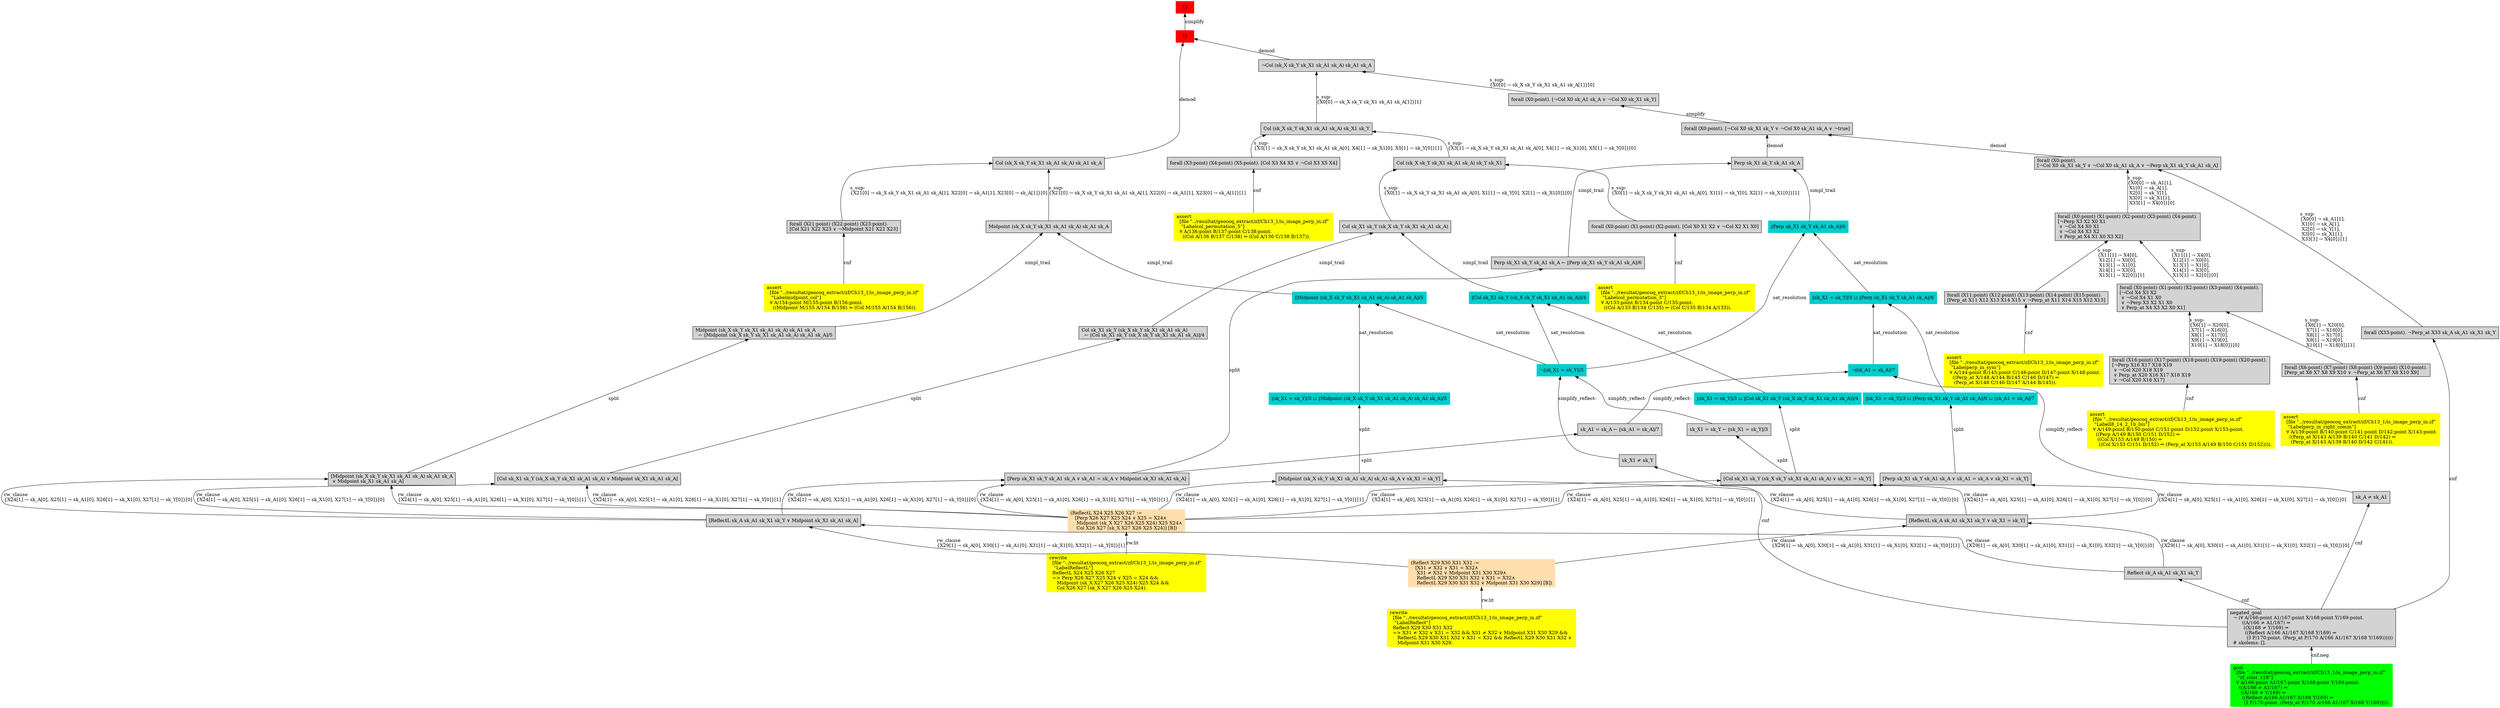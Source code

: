 digraph "unsat_graph" {
  vertex_0 [color=red, label="[]", shape=box, style=filled];
  vertex_0 -> vertex_1 [label="simplify", dir="back"];
  vertex_1 [color=red, label="[]", shape=box, style=filled];
  vertex_1 -> vertex_2 [label="demod", dir="back"];
  vertex_2 [shape=box, label="Col (sk_X sk_Y sk_X1 sk_A1 sk_A) sk_A1 sk_A\l", style=filled];
  vertex_2 -> vertex_3 [label="s_sup-\l\{X21[0] → sk_X sk_Y sk_X1 sk_A1 sk_A[1], X22[0] → sk_A1[1], X23[0] → sk_A[1]\}[0]\l", dir="back"];
  vertex_3 [shape=box, label="forall (X21:point) (X22:point) (X23:point).\l[Col X21 X22 X23 ∨ ¬Midpoint X21 X22 X23]\l", style=filled];
  vertex_3 -> vertex_4 [label="cnf", dir="back"];
  vertex_4 [color=yellow, shape=box, label="assert\l  [file \"../resultat/geocoq_extract/zf/Ch13_1/is_image_perp_in.zf\" \l   \"Labelmidpoint_col\"]\l  ∀ A/154:point M/155:point B/156:point.\l    ((Midpoint M/155 A/154 B/156) ⇒ (Col M/155 A/154 B/156)).\l", style=filled];
  vertex_2 -> vertex_5 [label="s_sup-\l\{X21[0] → sk_X sk_Y sk_X1 sk_A1 sk_A[1], X22[0] → sk_A1[1], X23[0] → sk_A[1]\}[1]\l", dir="back"];
  vertex_5 [shape=box, label="Midpoint (sk_X sk_Y sk_X1 sk_A1 sk_A) sk_A1 sk_A\l", style=filled];
  vertex_5 -> vertex_6 [label="simpl_trail", dir="back"];
  vertex_6 [color=cyan3, shape=box, label="⟦Midpoint (sk_X sk_Y sk_X1 sk_A1 sk_A) sk_A1 sk_A⟧/5\l", style=filled];
  vertex_6 -> vertex_7 [label="sat_resolution", dir="back"];
  vertex_7 [color=cyan3, shape=box, label="¬⟦sk_X1 = sk_Y⟧/3\l", style=filled];
  vertex_7 -> vertex_8 [label="simplify_reflect-", dir="back"];
  vertex_8 [shape=box, label="sk_X1 ≠ sk_Y\l", style=filled];
  vertex_8 -> vertex_9 [label="cnf", dir="back"];
  vertex_9 [shape=box, label="negated_goal\l  ¬ (∀ A/166:point A1/167:point X/168:point Y/169:point.\l        ((A/166 ≠ A1/167) ⇒\l         ((X/168 ≠ Y/169) ⇒\l          ((Reflect A/166 A1/167 X/168 Y/169) ⇒\l           (∃ P/170:point. (Perp_at P/170 A/166 A1/167 X/168 Y/169))))))\l  # skolems: [].\l", style=filled];
  vertex_9 -> vertex_10 [label="cnf.neg", dir="back"];
  vertex_10 [color=green, shape=box, label="goal\l  [file \"../resultat/geocoq_extract/zf/Ch13_1/is_image_perp_in.zf\" \l   \"zf_stmt_128\"]\l  ∀ A/166:point A1/167:point X/168:point Y/169:point.\l    ((A/166 ≠ A1/167) ⇒\l     ((X/168 ≠ Y/169) ⇒\l      ((Reflect A/166 A1/167 X/168 Y/169) ⇒\l       (∃ P/170:point. (Perp_at P/170 A/166 A1/167 X/168 Y/169))))).\l", style=filled];
  vertex_7 -> vertex_11 [label="simplify_reflect-", dir="back"];
  vertex_11 [shape=box, label="sk_X1 = sk_Y ← ⟦sk_X1 = sk_Y⟧/3\l", style=filled];
  vertex_11 -> vertex_12 [label="split", dir="back"];
  vertex_12 [shape=box, label="[Col sk_X1 sk_Y (sk_X sk_Y sk_X1 sk_A1 sk_A) ∨ sk_X1 = sk_Y]\l", style=filled];
  vertex_12 -> vertex_13 [label="rw_clause\l\{X24[1] → sk_A[0], X25[1] → sk_A1[0], X26[1] → sk_X1[0], X27[1] → sk_Y[0]\}[1]\l", dir="back"];
  vertex_13 [color=navajowhite, shape=box, label="(ReflectL X24 X25 X26 X27 :=\l   [Perp X26 X27 X25 X24 ∨ X25 = X24∧\l    Midpoint (sk_X X27 X26 X25 X24) X25 X24∧\l    Col X26 X27 (sk_X X27 X26 X25 X24)] [B])\l", style=filled];
  vertex_13 -> vertex_14 [label="rw.lit", dir="back"];
  vertex_14 [color=yellow, shape=box, label="rewrite\l  [file \"../resultat/geocoq_extract/zf/Ch13_1/is_image_perp_in.zf\" \l   \"LabelReflectL\"]\l  ReflectL X24 X25 X26 X27\l  =\> Perp X26 X27 X25 X24 ∨ X25 = X24 && \l     Midpoint (sk_X X27 X26 X25 X24) X25 X24 && \l     Col X26 X27 (sk_X X27 X26 X25 X24).\l", style=filled];
  vertex_12 -> vertex_15 [label="rw_clause\l\{X24[1] → sk_A[0], X25[1] → sk_A1[0], X26[1] → sk_X1[0], X27[1] → sk_Y[0]\}[0]\l", dir="back"];
  vertex_15 [shape=box, label="[ReflectL sk_A sk_A1 sk_X1 sk_Y ∨ sk_X1 = sk_Y]\l", style=filled];
  vertex_15 -> vertex_16 [label="rw_clause\l\{X29[1] → sk_A[0], X30[1] → sk_A1[0], X31[1] → sk_X1[0], X32[1] → sk_Y[0]\}[1]\l", dir="back"];
  vertex_16 [color=navajowhite, shape=box, label="(Reflect X29 X30 X31 X32 :=\l   [X31 ≠ X32 ∨ X31 = X32∧\l    X31 ≠ X32 ∨ Midpoint X31 X30 X29∧\l    ReflectL X29 X30 X31 X32 ∨ X31 = X32∧\l    ReflectL X29 X30 X31 X32 ∨ Midpoint X31 X30 X29] [B])\l", style=filled];
  vertex_16 -> vertex_17 [label="rw.lit", dir="back"];
  vertex_17 [color=yellow, shape=box, label="rewrite\l  [file \"../resultat/geocoq_extract/zf/Ch13_1/is_image_perp_in.zf\" \l   \"LabelReflect\"]\l  Reflect X29 X30 X31 X32\l  =\> X31 ≠ X32 ∨ X31 = X32 && X31 ≠ X32 ∨ Midpoint X31 X30 X29 && \l     ReflectL X29 X30 X31 X32 ∨ X31 = X32 && ReflectL X29 X30 X31 X32 ∨ \l     Midpoint X31 X30 X29.\l", style=filled];
  vertex_15 -> vertex_18 [label="rw_clause\l\{X29[1] → sk_A[0], X30[1] → sk_A1[0], X31[1] → sk_X1[0], X32[1] → sk_Y[0]\}[0]\l", dir="back"];
  vertex_18 [shape=box, label="Reflect sk_A sk_A1 sk_X1 sk_Y\l", style=filled];
  vertex_18 -> vertex_9 [label="cnf", dir="back"];
  vertex_6 -> vertex_19 [label="sat_resolution", dir="back"];
  vertex_19 [color=cyan3, shape=box, label="⟦sk_X1 = sk_Y⟧/3 ⊔ ⟦Midpoint (sk_X sk_Y sk_X1 sk_A1 sk_A) sk_A1 sk_A⟧/5\l", style=filled];
  vertex_19 -> vertex_20 [label="split", dir="back"];
  vertex_20 [shape=box, label="[Midpoint (sk_X sk_Y sk_X1 sk_A1 sk_A) sk_A1 sk_A ∨ sk_X1 = sk_Y]\l", style=filled];
  vertex_20 -> vertex_13 [label="rw_clause\l\{X24[1] → sk_A[0], X25[1] → sk_A1[0], X26[1] → sk_X1[0], X27[1] → sk_Y[0]\}[1]\l", dir="back"];
  vertex_20 -> vertex_15 [label="rw_clause\l\{X24[1] → sk_A[0], X25[1] → sk_A1[0], X26[1] → sk_X1[0], X27[1] → sk_Y[0]\}[0]\l", dir="back"];
  vertex_5 -> vertex_21 [label="simpl_trail", dir="back"];
  vertex_21 [shape=box, label="Midpoint (sk_X sk_Y sk_X1 sk_A1 sk_A) sk_A1 sk_A\l  ← ⟦Midpoint (sk_X sk_Y sk_X1 sk_A1 sk_A) sk_A1 sk_A⟧/5\l", style=filled];
  vertex_21 -> vertex_22 [label="split", dir="back"];
  vertex_22 [shape=box, label="[Midpoint (sk_X sk_Y sk_X1 sk_A1 sk_A) sk_A1 sk_A\l ∨ Midpoint sk_X1 sk_A1 sk_A]\l", style=filled];
  vertex_22 -> vertex_13 [label="rw_clause\l\{X24[1] → sk_A[0], X25[1] → sk_A1[0], X26[1] → sk_X1[0], X27[1] → sk_Y[0]\}[1]\l", dir="back"];
  vertex_22 -> vertex_23 [label="rw_clause\l\{X24[1] → sk_A[0], X25[1] → sk_A1[0], X26[1] → sk_X1[0], X27[1] → sk_Y[0]\}[0]\l", dir="back"];
  vertex_23 [shape=box, label="[ReflectL sk_A sk_A1 sk_X1 sk_Y ∨ Midpoint sk_X1 sk_A1 sk_A]\l", style=filled];
  vertex_23 -> vertex_16 [label="rw_clause\l\{X29[1] → sk_A[0], X30[1] → sk_A1[0], X31[1] → sk_X1[0], X32[1] → sk_Y[0]\}[1]\l", dir="back"];
  vertex_23 -> vertex_18 [label="rw_clause\l\{X29[1] → sk_A[0], X30[1] → sk_A1[0], X31[1] → sk_X1[0], X32[1] → sk_Y[0]\}[0]\l", dir="back"];
  vertex_1 -> vertex_24 [label="demod", dir="back"];
  vertex_24 [shape=box, label="¬Col (sk_X sk_Y sk_X1 sk_A1 sk_A) sk_A1 sk_A\l", style=filled];
  vertex_24 -> vertex_25 [label="s_sup-\l\{X0[0] → sk_X sk_Y sk_X1 sk_A1 sk_A[1]\}[0]\l", dir="back"];
  vertex_25 [shape=box, label="forall (X0:point). [¬Col X0 sk_A1 sk_A ∨ ¬Col X0 sk_X1 sk_Y]\l", style=filled];
  vertex_25 -> vertex_26 [label="simplify", dir="back"];
  vertex_26 [shape=box, label="forall (X0:point). [¬Col X0 sk_X1 sk_Y ∨ ¬Col X0 sk_A1 sk_A ∨ ¬true]\l", style=filled];
  vertex_26 -> vertex_27 [label="demod", dir="back"];
  vertex_27 [shape=box, label="Perp sk_X1 sk_Y sk_A1 sk_A\l", style=filled];
  vertex_27 -> vertex_28 [label="simpl_trail", dir="back"];
  vertex_28 [color=cyan3, shape=box, label="⟦Perp sk_X1 sk_Y sk_A1 sk_A⟧/6\l", style=filled];
  vertex_28 -> vertex_7 [label="sat_resolution", dir="back"];
  vertex_28 -> vertex_29 [label="sat_resolution", dir="back"];
  vertex_29 [color=cyan3, shape=box, label="⟦sk_X1 = sk_Y⟧/3 ⊔ ⟦Perp sk_X1 sk_Y sk_A1 sk_A⟧/6\l", style=filled];
  vertex_29 -> vertex_30 [label="sat_resolution", dir="back"];
  vertex_30 [color=cyan3, shape=box, label="¬⟦sk_A1 = sk_A⟧/7\l", style=filled];
  vertex_30 -> vertex_31 [label="simplify_reflect-", dir="back"];
  vertex_31 [shape=box, label="sk_A ≠ sk_A1\l", style=filled];
  vertex_31 -> vertex_9 [label="cnf", dir="back"];
  vertex_30 -> vertex_32 [label="simplify_reflect-", dir="back"];
  vertex_32 [shape=box, label="sk_A1 = sk_A ← ⟦sk_A1 = sk_A⟧/7\l", style=filled];
  vertex_32 -> vertex_33 [label="split", dir="back"];
  vertex_33 [shape=box, label="[Perp sk_X1 sk_Y sk_A1 sk_A ∨ sk_A1 = sk_A ∨ Midpoint sk_X1 sk_A1 sk_A]\l", style=filled];
  vertex_33 -> vertex_13 [label="rw_clause\l\{X24[1] → sk_A[0], X25[1] → sk_A1[0], X26[1] → sk_X1[0], X27[1] → sk_Y[0]\}[1]\l", dir="back"];
  vertex_33 -> vertex_23 [label="rw_clause\l\{X24[1] → sk_A[0], X25[1] → sk_A1[0], X26[1] → sk_X1[0], X27[1] → sk_Y[0]\}[0]\l", dir="back"];
  vertex_29 -> vertex_34 [label="sat_resolution", dir="back"];
  vertex_34 [color=cyan3, shape=box, label="⟦sk_X1 = sk_Y⟧/3 ⊔ ⟦Perp sk_X1 sk_Y sk_A1 sk_A⟧/6 ⊔ ⟦sk_A1 = sk_A⟧/7\l", style=filled];
  vertex_34 -> vertex_35 [label="split", dir="back"];
  vertex_35 [shape=box, label="[Perp sk_X1 sk_Y sk_A1 sk_A ∨ sk_A1 = sk_A ∨ sk_X1 = sk_Y]\l", style=filled];
  vertex_35 -> vertex_13 [label="rw_clause\l\{X24[1] → sk_A[0], X25[1] → sk_A1[0], X26[1] → sk_X1[0], X27[1] → sk_Y[0]\}[1]\l", dir="back"];
  vertex_35 -> vertex_15 [label="rw_clause\l\{X24[1] → sk_A[0], X25[1] → sk_A1[0], X26[1] → sk_X1[0], X27[1] → sk_Y[0]\}[0]\l", dir="back"];
  vertex_27 -> vertex_36 [label="simpl_trail", dir="back"];
  vertex_36 [shape=box, label="Perp sk_X1 sk_Y sk_A1 sk_A ← ⟦Perp sk_X1 sk_Y sk_A1 sk_A⟧/6\l", style=filled];
  vertex_36 -> vertex_33 [label="split", dir="back"];
  vertex_26 -> vertex_37 [label="demod", dir="back"];
  vertex_37 [shape=box, label="forall (X0:point).\l[¬Col X0 sk_X1 sk_Y ∨ ¬Col X0 sk_A1 sk_A ∨ ¬Perp sk_X1 sk_Y sk_A1 sk_A]\l", style=filled];
  vertex_37 -> vertex_38 [label="s_sup-\l\{X0[0] → sk_A1[1], \l X1[0] → sk_A[1], \l X2[0] → sk_Y[1], \l X3[0] → sk_X1[1], \l X33[1] → X4[0]\}[1]\l", dir="back"];
  vertex_38 [shape=box, label="forall (X33:point). ¬Perp_at X33 sk_A sk_A1 sk_X1 sk_Y\l", style=filled];
  vertex_38 -> vertex_9 [label="cnf", dir="back"];
  vertex_37 -> vertex_39 [label="s_sup-\l\{X0[0] → sk_A1[1], \l X1[0] → sk_A[1], \l X2[0] → sk_Y[1], \l X3[0] → sk_X1[1], \l X33[1] → X4[0]\}[0]\l", dir="back"];
  vertex_39 [shape=box, label="forall (X0:point) (X1:point) (X2:point) (X3:point) (X4:point).\l[¬Perp X3 X2 X0 X1\l ∨ ¬Col X4 X0 X1\l ∨ ¬Col X4 X3 X2\l ∨ Perp_at X4 X1 X0 X3 X2]\l", style=filled];
  vertex_39 -> vertex_40 [label="s_sup-\l\{X11[1] → X4[0], \l X12[1] → X0[0], \l X13[1] → X1[0], \l X14[1] → X3[0], \l X15[1] → X2[0]\}[1]\l", dir="back"];
  vertex_40 [shape=box, label="forall (X11:point) (X12:point) (X13:point) (X14:point) (X15:point).\l[Perp_at X11 X12 X13 X14 X15 ∨ ¬Perp_at X11 X14 X15 X12 X13]\l", style=filled];
  vertex_40 -> vertex_41 [label="cnf", dir="back"];
  vertex_41 [color=yellow, shape=box, label="assert\l  [file \"../resultat/geocoq_extract/zf/Ch13_1/is_image_perp_in.zf\" \l   \"Labelperp_in_sym\"]\l  ∀ A/144:point B/145:point C/146:point D/147:point X/148:point.\l    ((Perp_at X/148 A/144 B/145 C/146 D/147) ⇒\l     (Perp_at X/148 C/146 D/147 A/144 B/145)).\l", style=filled];
  vertex_39 -> vertex_42 [label="s_sup-\l\{X11[1] → X4[0], \l X12[1] → X0[0], \l X13[1] → X1[0], \l X14[1] → X3[0], \l X15[1] → X2[0]\}[0]\l", dir="back"];
  vertex_42 [shape=box, label="forall (X0:point) (X1:point) (X2:point) (X3:point) (X4:point).\l[¬Col X4 X3 X2\l ∨ ¬Col X4 X1 X0\l ∨ ¬Perp X3 X2 X1 X0\l ∨ Perp_at X4 X3 X2 X0 X1]\l", style=filled];
  vertex_42 -> vertex_43 [label="s_sup-\l\{X6[1] → X20[0], \l X7[1] → X16[0], \l X8[1] → X17[0], \l X9[1] → X19[0], \l X10[1] → X18[0]\}[1]\l", dir="back"];
  vertex_43 [shape=box, label="forall (X6:point) (X7:point) (X8:point) (X9:point) (X10:point).\l[Perp_at X6 X7 X8 X9 X10 ∨ ¬Perp_at X6 X7 X8 X10 X9]\l", style=filled];
  vertex_43 -> vertex_44 [label="cnf", dir="back"];
  vertex_44 [color=yellow, shape=box, label="assert\l  [file \"../resultat/geocoq_extract/zf/Ch13_1/is_image_perp_in.zf\" \l   \"Labelperp_in_right_comm\"]\l  ∀ A/139:point B/140:point C/141:point D/142:point X/143:point.\l    ((Perp_at X/143 A/139 B/140 C/141 D/142) ⇒\l     (Perp_at X/143 A/139 B/140 D/142 C/141)).\l", style=filled];
  vertex_42 -> vertex_45 [label="s_sup-\l\{X6[1] → X20[0], \l X7[1] → X16[0], \l X8[1] → X17[0], \l X9[1] → X19[0], \l X10[1] → X18[0]\}[0]\l", dir="back"];
  vertex_45 [shape=box, label="forall (X16:point) (X17:point) (X18:point) (X19:point) (X20:point).\l[¬Perp X16 X17 X18 X19\l ∨ ¬Col X20 X18 X19\l ∨ Perp_at X20 X16 X17 X18 X19\l ∨ ¬Col X20 X16 X17]\l", style=filled];
  vertex_45 -> vertex_46 [label="cnf", dir="back"];
  vertex_46 [color=yellow, shape=box, label="assert\l  [file \"../resultat/geocoq_extract/zf/Ch13_1/is_image_perp_in.zf\" \l   \"Labell8_14_2_1b_bis\"]\l  ∀ A/149:point B/150:point C/151:point D/152:point X/153:point.\l    ((Perp A/149 B/150 C/151 D/152) ⇒\l     ((Col X/153 A/149 B/150) ⇒\l      ((Col X/153 C/151 D/152) ⇒ (Perp_at X/153 A/149 B/150 C/151 D/152)))).\l", style=filled];
  vertex_24 -> vertex_47 [label="s_sup-\l\{X0[0] → sk_X sk_Y sk_X1 sk_A1 sk_A[1]\}[1]\l", dir="back"];
  vertex_47 [shape=box, label="Col (sk_X sk_Y sk_X1 sk_A1 sk_A) sk_X1 sk_Y\l", style=filled];
  vertex_47 -> vertex_48 [label="s_sup-\l\{X3[1] → sk_X sk_Y sk_X1 sk_A1 sk_A[0], X4[1] → sk_X1[0], X5[1] → sk_Y[0]\}[1]\l", dir="back"];
  vertex_48 [shape=box, label="forall (X3:point) (X4:point) (X5:point). [Col X3 X4 X5 ∨ ¬Col X3 X5 X4]\l", style=filled];
  vertex_48 -> vertex_49 [label="cnf", dir="back"];
  vertex_49 [color=yellow, shape=box, label="assert\l  [file \"../resultat/geocoq_extract/zf/Ch13_1/is_image_perp_in.zf\" \l   \"Labelcol_permutation_5\"]\l  ∀ A/136:point B/137:point C/138:point.\l    ((Col A/136 B/137 C/138) ⇒ (Col A/136 C/138 B/137)).\l", style=filled];
  vertex_47 -> vertex_50 [label="s_sup-\l\{X3[1] → sk_X sk_Y sk_X1 sk_A1 sk_A[0], X4[1] → sk_X1[0], X5[1] → sk_Y[0]\}[0]\l", dir="back"];
  vertex_50 [shape=box, label="Col (sk_X sk_Y sk_X1 sk_A1 sk_A) sk_Y sk_X1\l", style=filled];
  vertex_50 -> vertex_51 [label="s_sup-\l\{X0[1] → sk_X sk_Y sk_X1 sk_A1 sk_A[0], X1[1] → sk_Y[0], X2[1] → sk_X1[0]\}[1]\l", dir="back"];
  vertex_51 [shape=box, label="forall (X0:point) (X1:point) (X2:point). [Col X0 X1 X2 ∨ ¬Col X2 X1 X0]\l", style=filled];
  vertex_51 -> vertex_52 [label="cnf", dir="back"];
  vertex_52 [color=yellow, shape=box, label="assert\l  [file \"../resultat/geocoq_extract/zf/Ch13_1/is_image_perp_in.zf\" \l   \"Labelcol_permutation_3\"]\l  ∀ A/133:point B/134:point C/135:point.\l    ((Col A/133 B/134 C/135) ⇒ (Col C/135 B/134 A/133)).\l", style=filled];
  vertex_50 -> vertex_53 [label="s_sup-\l\{X0[1] → sk_X sk_Y sk_X1 sk_A1 sk_A[0], X1[1] → sk_Y[0], X2[1] → sk_X1[0]\}[0]\l", dir="back"];
  vertex_53 [shape=box, label="Col sk_X1 sk_Y (sk_X sk_Y sk_X1 sk_A1 sk_A)\l", style=filled];
  vertex_53 -> vertex_54 [label="simpl_trail", dir="back"];
  vertex_54 [color=cyan3, shape=box, label="⟦Col sk_X1 sk_Y (sk_X sk_Y sk_X1 sk_A1 sk_A)⟧/4\l", style=filled];
  vertex_54 -> vertex_7 [label="sat_resolution", dir="back"];
  vertex_54 -> vertex_55 [label="sat_resolution", dir="back"];
  vertex_55 [color=cyan3, shape=box, label="⟦sk_X1 = sk_Y⟧/3 ⊔ ⟦Col sk_X1 sk_Y (sk_X sk_Y sk_X1 sk_A1 sk_A)⟧/4\l", style=filled];
  vertex_55 -> vertex_12 [label="split", dir="back"];
  vertex_53 -> vertex_56 [label="simpl_trail", dir="back"];
  vertex_56 [shape=box, label="Col sk_X1 sk_Y (sk_X sk_Y sk_X1 sk_A1 sk_A)\l  ← ⟦Col sk_X1 sk_Y (sk_X sk_Y sk_X1 sk_A1 sk_A)⟧/4\l", style=filled];
  vertex_56 -> vertex_57 [label="split", dir="back"];
  vertex_57 [shape=box, label="[Col sk_X1 sk_Y (sk_X sk_Y sk_X1 sk_A1 sk_A) ∨ Midpoint sk_X1 sk_A1 sk_A]\l", style=filled];
  vertex_57 -> vertex_13 [label="rw_clause\l\{X24[1] → sk_A[0], X25[1] → sk_A1[0], X26[1] → sk_X1[0], X27[1] → sk_Y[0]\}[1]\l", dir="back"];
  vertex_57 -> vertex_23 [label="rw_clause\l\{X24[1] → sk_A[0], X25[1] → sk_A1[0], X26[1] → sk_X1[0], X27[1] → sk_Y[0]\}[0]\l", dir="back"];
  }



